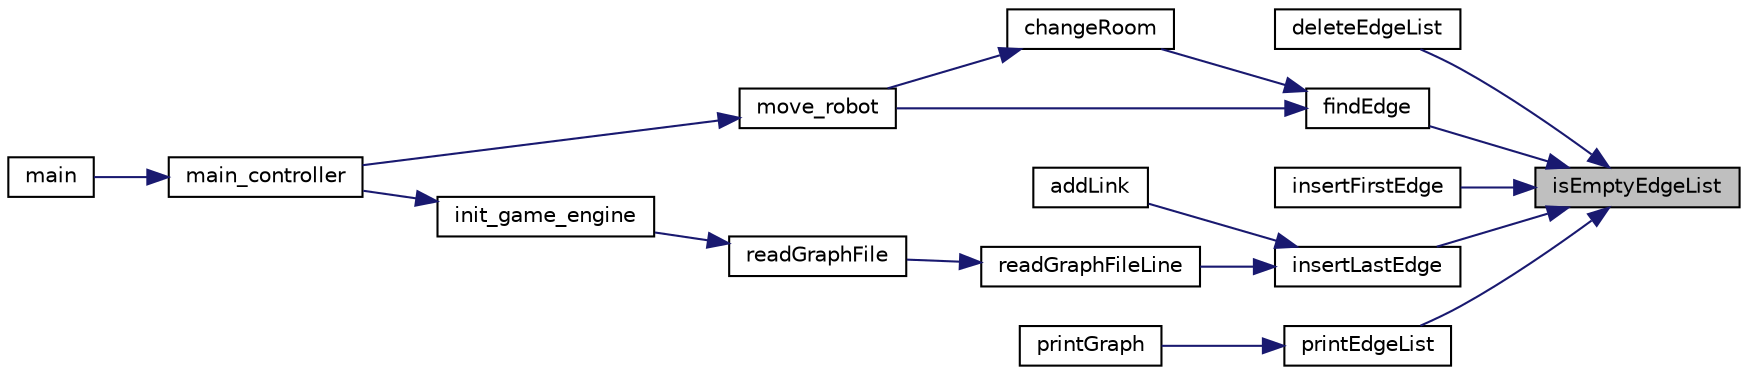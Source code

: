digraph "isEmptyEdgeList"
{
 // LATEX_PDF_SIZE
  edge [fontname="Helvetica",fontsize="10",labelfontname="Helvetica",labelfontsize="10"];
  node [fontname="Helvetica",fontsize="10",shape=record];
  rankdir="RL";
  Node1 [label="isEmptyEdgeList",height=0.2,width=0.4,color="black", fillcolor="grey75", style="filled", fontcolor="black",tooltip=" "];
  Node1 -> Node2 [dir="back",color="midnightblue",fontsize="10",style="solid",fontname="Helvetica"];
  Node2 [label="deleteEdgeList",height=0.2,width=0.4,color="black", fillcolor="white", style="filled",URL="$model_8h.html#a0d6e3c93a8d2edbaebe996cac2631ed4",tooltip=" "];
  Node1 -> Node3 [dir="back",color="midnightblue",fontsize="10",style="solid",fontname="Helvetica"];
  Node3 [label="findEdge",height=0.2,width=0.4,color="black", fillcolor="white", style="filled",URL="$model_8h.html#adc9d8e61fe2eed96059b8461ccd13fa9",tooltip=" "];
  Node3 -> Node4 [dir="back",color="midnightblue",fontsize="10",style="solid",fontname="Helvetica"];
  Node4 [label="changeRoom",height=0.2,width=0.4,color="black", fillcolor="white", style="filled",URL="$model_8h.html#a88207ff1fe0cb34a405632b5998d863e",tooltip=" "];
  Node4 -> Node5 [dir="back",color="midnightblue",fontsize="10",style="solid",fontname="Helvetica"];
  Node5 [label="move_robot",height=0.2,width=0.4,color="black", fillcolor="white", style="filled",URL="$controller_8h.html#a151235593347c91940fe9e25e86a9e4e",tooltip=" "];
  Node5 -> Node6 [dir="back",color="midnightblue",fontsize="10",style="solid",fontname="Helvetica"];
  Node6 [label="main_controller",height=0.2,width=0.4,color="black", fillcolor="white", style="filled",URL="$controller_8h.html#ac2493e7346025d6f838332a06eedcbd3",tooltip=" "];
  Node6 -> Node7 [dir="back",color="midnightblue",fontsize="10",style="solid",fontname="Helvetica"];
  Node7 [label="main",height=0.2,width=0.4,color="black", fillcolor="white", style="filled",URL="$main_8c.html#a840291bc02cba5474a4cb46a9b9566fe",tooltip=" "];
  Node3 -> Node5 [dir="back",color="midnightblue",fontsize="10",style="solid",fontname="Helvetica"];
  Node1 -> Node8 [dir="back",color="midnightblue",fontsize="10",style="solid",fontname="Helvetica"];
  Node8 [label="insertFirstEdge",height=0.2,width=0.4,color="black", fillcolor="white", style="filled",URL="$model_8h.html#a7081be5a5aab77f57394cd4e0cd4d1ff",tooltip=" "];
  Node1 -> Node9 [dir="back",color="midnightblue",fontsize="10",style="solid",fontname="Helvetica"];
  Node9 [label="insertLastEdge",height=0.2,width=0.4,color="black", fillcolor="white", style="filled",URL="$model_8h.html#a20361dff976356691a3543523058deb9",tooltip=" "];
  Node9 -> Node10 [dir="back",color="midnightblue",fontsize="10",style="solid",fontname="Helvetica"];
  Node10 [label="addLink",height=0.2,width=0.4,color="black", fillcolor="white", style="filled",URL="$model_8h.html#ad430fc35fe5417b23b7125ae36c92d4b",tooltip=" "];
  Node9 -> Node11 [dir="back",color="midnightblue",fontsize="10",style="solid",fontname="Helvetica"];
  Node11 [label="readGraphFileLine",height=0.2,width=0.4,color="black", fillcolor="white", style="filled",URL="$model_8h.html#a6bf9c8503192318e485bb587c7ef8217",tooltip=" "];
  Node11 -> Node12 [dir="back",color="midnightblue",fontsize="10",style="solid",fontname="Helvetica"];
  Node12 [label="readGraphFile",height=0.2,width=0.4,color="black", fillcolor="white", style="filled",URL="$model_8h.html#a84f8e96951c3ff2eff2b19dd235b3f1a",tooltip=" "];
  Node12 -> Node13 [dir="back",color="midnightblue",fontsize="10",style="solid",fontname="Helvetica"];
  Node13 [label="init_game_engine",height=0.2,width=0.4,color="black", fillcolor="white", style="filled",URL="$controller_8h.html#ac83d7c0b0eb9d2d33fe69189040c3dee",tooltip=" "];
  Node13 -> Node6 [dir="back",color="midnightblue",fontsize="10",style="solid",fontname="Helvetica"];
  Node1 -> Node14 [dir="back",color="midnightblue",fontsize="10",style="solid",fontname="Helvetica"];
  Node14 [label="printEdgeList",height=0.2,width=0.4,color="black", fillcolor="white", style="filled",URL="$model_8h.html#ab9139bfc67e4768a802abc353c9bba75",tooltip=" "];
  Node14 -> Node15 [dir="back",color="midnightblue",fontsize="10",style="solid",fontname="Helvetica"];
  Node15 [label="printGraph",height=0.2,width=0.4,color="black", fillcolor="white", style="filled",URL="$model_8h.html#abd70e8bd9ff1695b24ec6b5fa40180bd",tooltip=" "];
}
